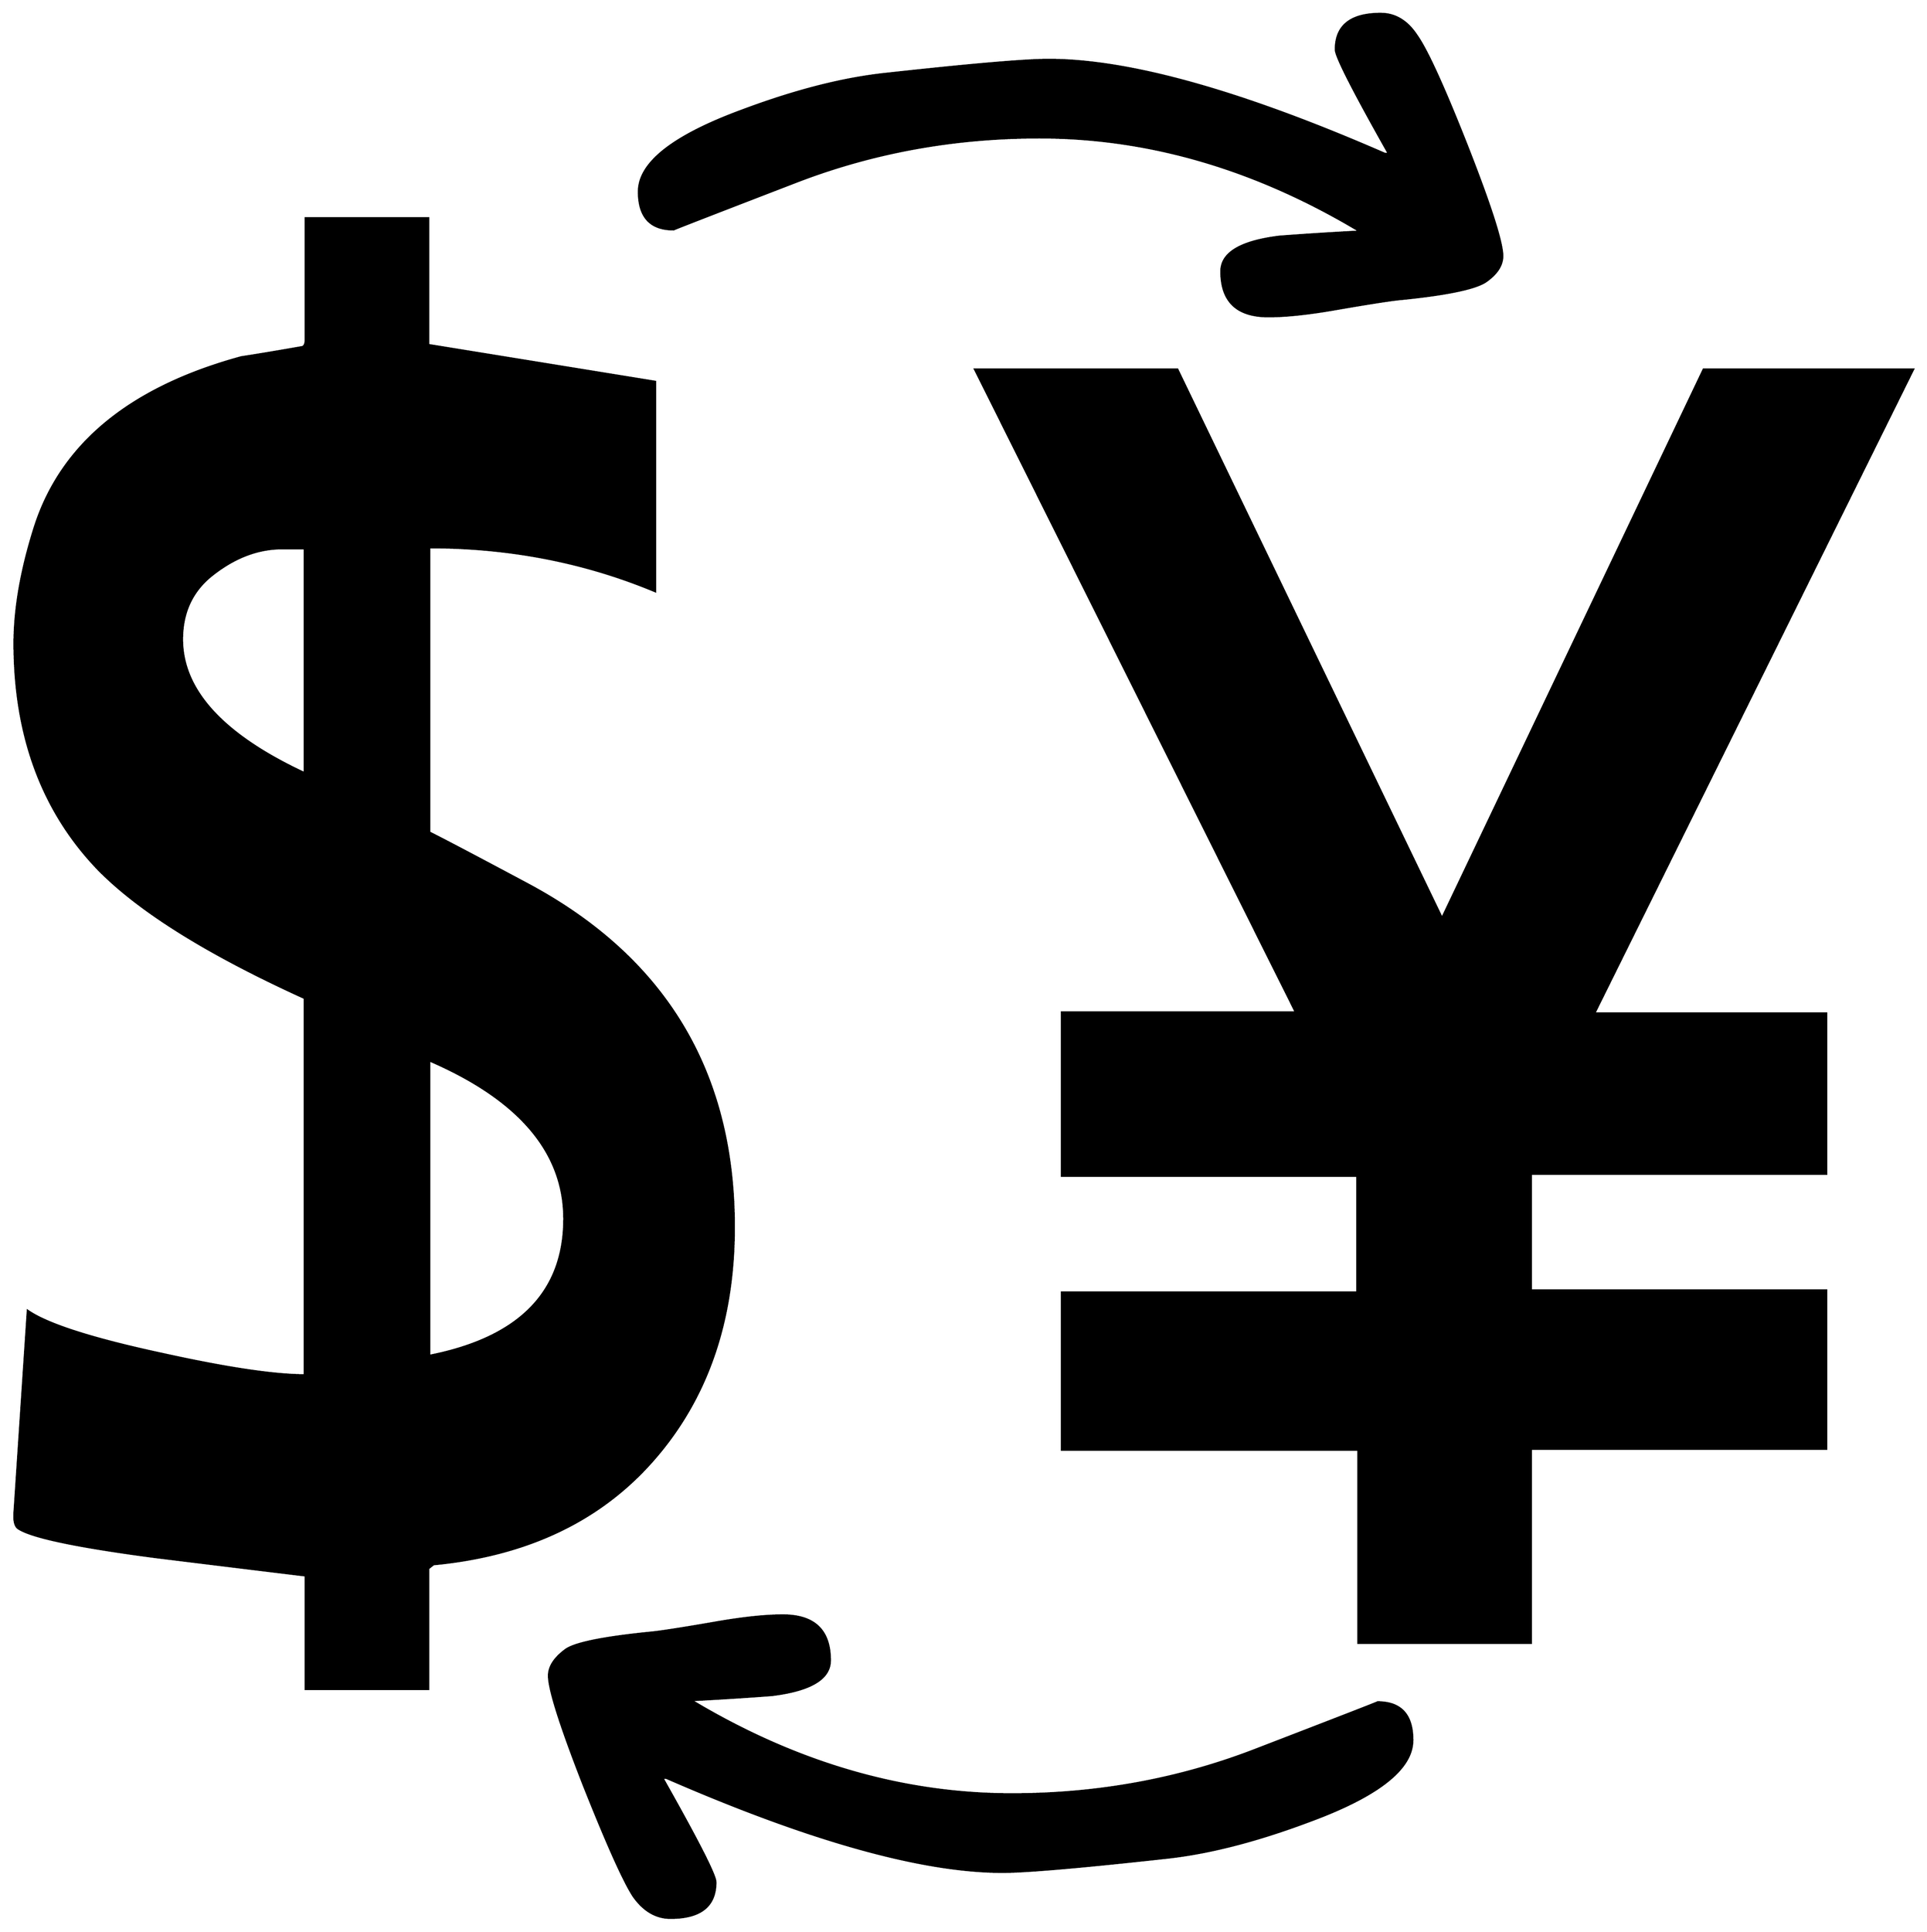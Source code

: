 


\begin{tikzpicture}[y=0.80pt, x=0.80pt, yscale=-1.0, xscale=1.0, inner sep=0pt, outer sep=0pt]
\begin{scope}[shift={(100.0,1710.0)},nonzero rule]
  \path[draw=.,fill=.,line width=1.600pt] (1538.0,-1281.0) ..
    controls (1538.0,-1272.333) and (1533.0,-1264.333) ..
    (1523.0,-1257.0) .. controls (1513.667,-1249.667) and
    (1486.0,-1243.667) .. (1440.0,-1239.0) .. controls
    (1431.333,-1238.333) and (1409.667,-1235.0) .. (1375.0,-1229.0) ..
    controls (1348.333,-1224.333) and (1326.333,-1222.0) ..
    (1309.0,-1222.0) .. controls (1278.333,-1222.0) and
    (1263.0,-1236.667) .. (1263.0,-1266.0) .. controls
    (1263.0,-1284.0) and (1282.0,-1295.333) .. (1320.0,-1300.0) ..
    controls (1346.667,-1302.0) and (1373.0,-1303.667) ..
    (1399.0,-1305.0) .. controls (1297.0,-1366.333) and
    (1192.333,-1397.0) .. (1085.0,-1397.0) .. controls
    (1001.667,-1397.0) and (922.667,-1382.667) .. (848.0,-1354.0) ..
    controls (766.667,-1322.667) and (726.333,-1307.0) ..
    (727.0,-1307.0) .. controls (704.333,-1307.0) and
    (693.0,-1319.333) .. (693.0,-1344.0) .. controls
    (693.0,-1372.0) and (726.333,-1398.333) .. (793.0,-1423.0) ..
    controls (844.333,-1442.333) and (890.667,-1454.333) ..
    (932.0,-1459.0) .. controls (1016.667,-1468.333) and
    (1070.667,-1473.0) .. (1094.0,-1473.0) .. controls
    (1172.667,-1473.0) and (1282.333,-1442.333) .. (1423.0,-1381.0) --
    (1427.0,-1381.0) .. controls (1392.333,-1442.333) and
    (1375.0,-1476.333) .. (1375.0,-1483.0) .. controls
    (1375.0,-1506.333) and (1389.667,-1518.0) .. (1419.0,-1518.0) ..
    controls (1433.0,-1518.0) and (1444.667,-1511.0) ..
    (1454.0,-1497.0) .. controls (1464.0,-1483.0) and
    (1480.333,-1447.333) .. (1503.0,-1390.0) .. controls
    (1526.333,-1330.667) and (1538.0,-1294.333) .. (1538.0,-1281.0) --
    cycle(1940.0,-1170.0) -- (1628.0,-540.0) -- (1855.0,-540.0)
    -- (1855.0,-383.0) -- (1566.0,-383.0) -- (1566.0,-269.0) --
    (1855.0,-269.0) -- (1855.0,-114.0) -- (1566.0,-114.0) --
    (1566.0,76.0) -- (1397.0,76.0) -- (1397.0,-113.0) --
    (1107.0,-113.0) -- (1107.0,-267.0) -- (1396.0,-267.0) --
    (1396.0,-381.0) -- (1107.0,-381.0) -- (1107.0,-541.0) --
    (1336.0,-541.0) -- (1022.0,-1170.0) -- (1220.0,-1170.0) --
    (1479.0,-633.0) -- (1735.0,-1170.0) -- (1940.0,-1170.0) --
    cycle(786.0,-331.0) .. controls (786.0,-239.0) and
    (759.667,-163.0) .. (707.0,-103.0) .. controls (655.0,-43.667)
    and (583.333,-9.667) .. (492.0,-1.0) -- (487.0,3.0) --
    (487.0,121.0) -- (367.0,121.0) -- (367.0,10.0) .. controls
    (317.667,4.0) and (268.667,-2.0) .. (220.0,-8.0) .. controls
    (144.0,-18.0) and (99.333,-27.333) .. (86.0,-36.0) .. controls
    (82.667,-38.0) and (81.333,-43.333) .. (82.0,-52.0) --
    (95.0,-249.0) .. controls (114.333,-235.667) and (158.0,-221.667)
    .. (226.0,-207.0) .. controls (289.333,-193.0) and
    (336.0,-186.0) .. (366.0,-186.0) -- (366.0,-555.0) ..
    controls (270.667,-598.333) and (203.0,-640.667) .. (163.0,-682.0)
    .. controls (109.0,-738.667) and (82.0,-812.0) ..
    (82.0,-902.0) .. controls (82.0,-935.333) and (88.333,-972.333) ..
    (101.0,-1013.0) .. controls (126.333,-1095.667) and
    (194.0,-1152.0) .. (304.0,-1182.0) .. controls
    (317.333,-1184.0) and (337.333,-1187.333) .. (364.0,-1192.0) ..
    controls (366.0,-1192.667) and (367.0,-1195.333) ..
    (367.0,-1200.0) -- (367.0,-1318.0) -- (487.0,-1318.0) --
    (487.0,-1194.0) -- (709.0,-1158.0) -- (709.0,-953.0) ..
    controls (640.333,-981.667) and (566.667,-996.0) .. (488.0,-996.0)
    -- (488.0,-717.0) .. controls (502.667,-709.667) and
    (534.333,-693.0) .. (583.0,-667.0) .. controls (718.333,-595.0)
    and (786.0,-483.0) .. (786.0,-331.0) -- cycle(1450.0,171.0)
    .. controls (1450.0,199.0) and (1416.667,225.333) ..
    (1350.0,250.0) .. controls (1298.667,269.333) and (1252.333,281.333)
    .. (1211.0,286.0) .. controls (1126.333,295.333) and
    (1072.333,300.0) .. (1049.0,300.0) .. controls (970.333,300.0)
    and (860.667,269.333) .. (720.0,208.0) -- (716.0,208.0) ..
    controls (750.667,269.333) and (768.0,303.333) .. (768.0,310.0) ..
    controls (768.0,333.333) and (753.333,345.0) .. (724.0,345.0) ..
    controls (710.0,345.0) and (698.0,338.0) .. (688.0,324.0) ..
    controls (678.667,310.0) and (662.333,273.667) .. (639.0,215.0) ..
    controls (616.333,157.0) and (605.0,121.333) .. (605.0,108.0) ..
    controls (605.0,99.333) and (610.333,91.0) .. (621.0,83.0) ..
    controls (629.667,76.333) and (657.0,70.667) .. (703.0,66.0) ..
    controls (711.667,65.333) and (733.333,62.0) .. (768.0,56.0) ..
    controls (794.667,51.333) and (816.667,49.0) .. (834.0,49.0) ..
    controls (864.667,49.0) and (880.0,63.667) .. (880.0,93.0) ..
    controls (880.0,111.0) and (861.0,122.333) .. (823.0,127.0) ..
    controls (796.333,129.0) and (770.0,130.667) .. (744.0,132.0) ..
    controls (846.0,193.333) and (950.667,224.0) .. (1058.0,224.0)
    .. controls (1141.333,224.0) and (1220.333,209.667) ..
    (1295.0,181.0) .. controls (1376.333,149.667) and (1416.667,134.0)
    .. (1416.0,134.0) .. controls (1438.667,134.0) and
    (1450.0,146.333) .. (1450.0,171.0) -- cycle(366.0,-775.0) --
    (366.0,-995.0) -- (344.0,-995.0) .. controls (319.333,-995.0)
    and (295.667,-985.667) .. (273.0,-967.0) .. controls
    (255.0,-951.667) and (246.0,-931.333) .. (246.0,-906.0) ..
    controls (246.0,-856.0) and (286.0,-812.333) .. (366.0,-775.0)
    -- cycle(620.0,-339.0) .. controls (620.0,-404.333) and
    (576.0,-456.0) .. (488.0,-494.0) -- (488.0,-205.0) ..
    controls (576.0,-222.333) and (620.0,-267.0) .. (620.0,-339.0)
    -- cycle;
\end{scope}

\end{tikzpicture}

